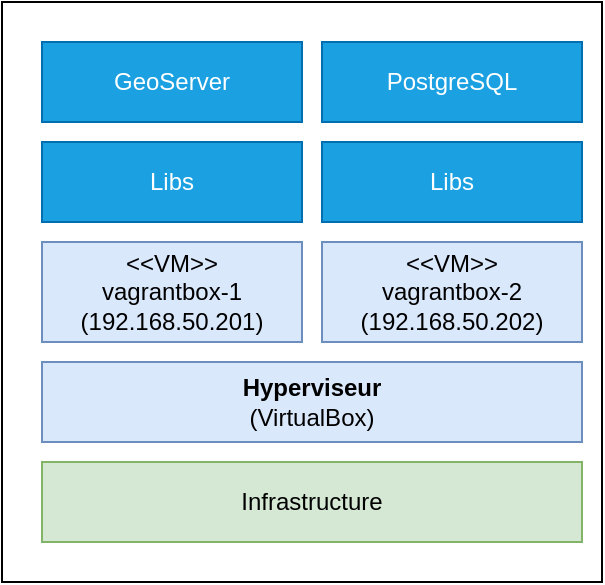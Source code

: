 <mxfile version="16.5.1" type="device"><diagram id="8iop7MC02rwCmmqRPk5A" name="Page-1"><mxGraphModel dx="783" dy="1602" grid="1" gridSize="10" guides="1" tooltips="1" connect="1" arrows="1" fold="1" page="1" pageScale="1" pageWidth="850" pageHeight="1100" math="0" shadow="0"><root><mxCell id="0"/><mxCell id="1" parent="0"/><mxCell id="Yf22rmDgoTXR47kdhYU7-1" value="" style="rounded=0;whiteSpace=wrap;html=1;" parent="1" vertex="1"><mxGeometry x="90" y="-30" width="300" height="290" as="geometry"/></mxCell><mxCell id="Yf22rmDgoTXR47kdhYU7-2" value="&amp;lt;&amp;lt;VM&amp;gt;&amp;gt;&lt;br&gt;vagrantbox-1&lt;br&gt;(192.168.50.201)" style="rounded=0;whiteSpace=wrap;html=1;fillColor=#dae8fc;strokeColor=#6c8ebf;" parent="1" vertex="1"><mxGeometry x="110" y="90" width="130" height="50" as="geometry"/></mxCell><mxCell id="Yf22rmDgoTXR47kdhYU7-3" value="&lt;b&gt;Hyperviseur&lt;/b&gt;&lt;br&gt;(VirtualBox)" style="rounded=0;whiteSpace=wrap;html=1;fillColor=#dae8fc;strokeColor=#6c8ebf;" parent="1" vertex="1"><mxGeometry x="110" y="150" width="270" height="40" as="geometry"/></mxCell><mxCell id="Yf22rmDgoTXR47kdhYU7-5" value="&amp;lt;&amp;lt;VM&amp;gt;&amp;gt;&lt;br&gt;vagrantbox-2&lt;br&gt;(192.168.50.202)" style="rounded=0;whiteSpace=wrap;html=1;fillColor=#dae8fc;strokeColor=#6c8ebf;" parent="1" vertex="1"><mxGeometry x="250" y="90" width="130" height="50" as="geometry"/></mxCell><mxCell id="Yf22rmDgoTXR47kdhYU7-6" value="Infrastructure" style="rounded=0;whiteSpace=wrap;html=1;fillColor=#d5e8d4;strokeColor=#82b366;" parent="1" vertex="1"><mxGeometry x="110" y="200" width="270" height="40" as="geometry"/></mxCell><mxCell id="Yf22rmDgoTXR47kdhYU7-8" value="GeoServer" style="rounded=0;whiteSpace=wrap;html=1;fillColor=#1ba1e2;strokeColor=#006EAF;fontColor=#ffffff;" parent="1" vertex="1"><mxGeometry x="110" y="-10" width="130" height="40" as="geometry"/></mxCell><mxCell id="Yf22rmDgoTXR47kdhYU7-9" value="PostgreSQL" style="rounded=0;whiteSpace=wrap;html=1;fillColor=#1ba1e2;strokeColor=#006EAF;fontColor=#ffffff;" parent="1" vertex="1"><mxGeometry x="250" y="-10" width="130" height="40" as="geometry"/></mxCell><mxCell id="Yf22rmDgoTXR47kdhYU7-13" value="Libs" style="rounded=0;whiteSpace=wrap;html=1;fillColor=#1ba1e2;strokeColor=#006EAF;fontColor=#ffffff;" parent="1" vertex="1"><mxGeometry x="110" y="40" width="130" height="40" as="geometry"/></mxCell><mxCell id="Yf22rmDgoTXR47kdhYU7-14" value="Libs" style="rounded=0;whiteSpace=wrap;html=1;fillColor=#1ba1e2;strokeColor=#006EAF;fontColor=#ffffff;" parent="1" vertex="1"><mxGeometry x="250" y="40" width="130" height="40" as="geometry"/></mxCell></root></mxGraphModel></diagram></mxfile>